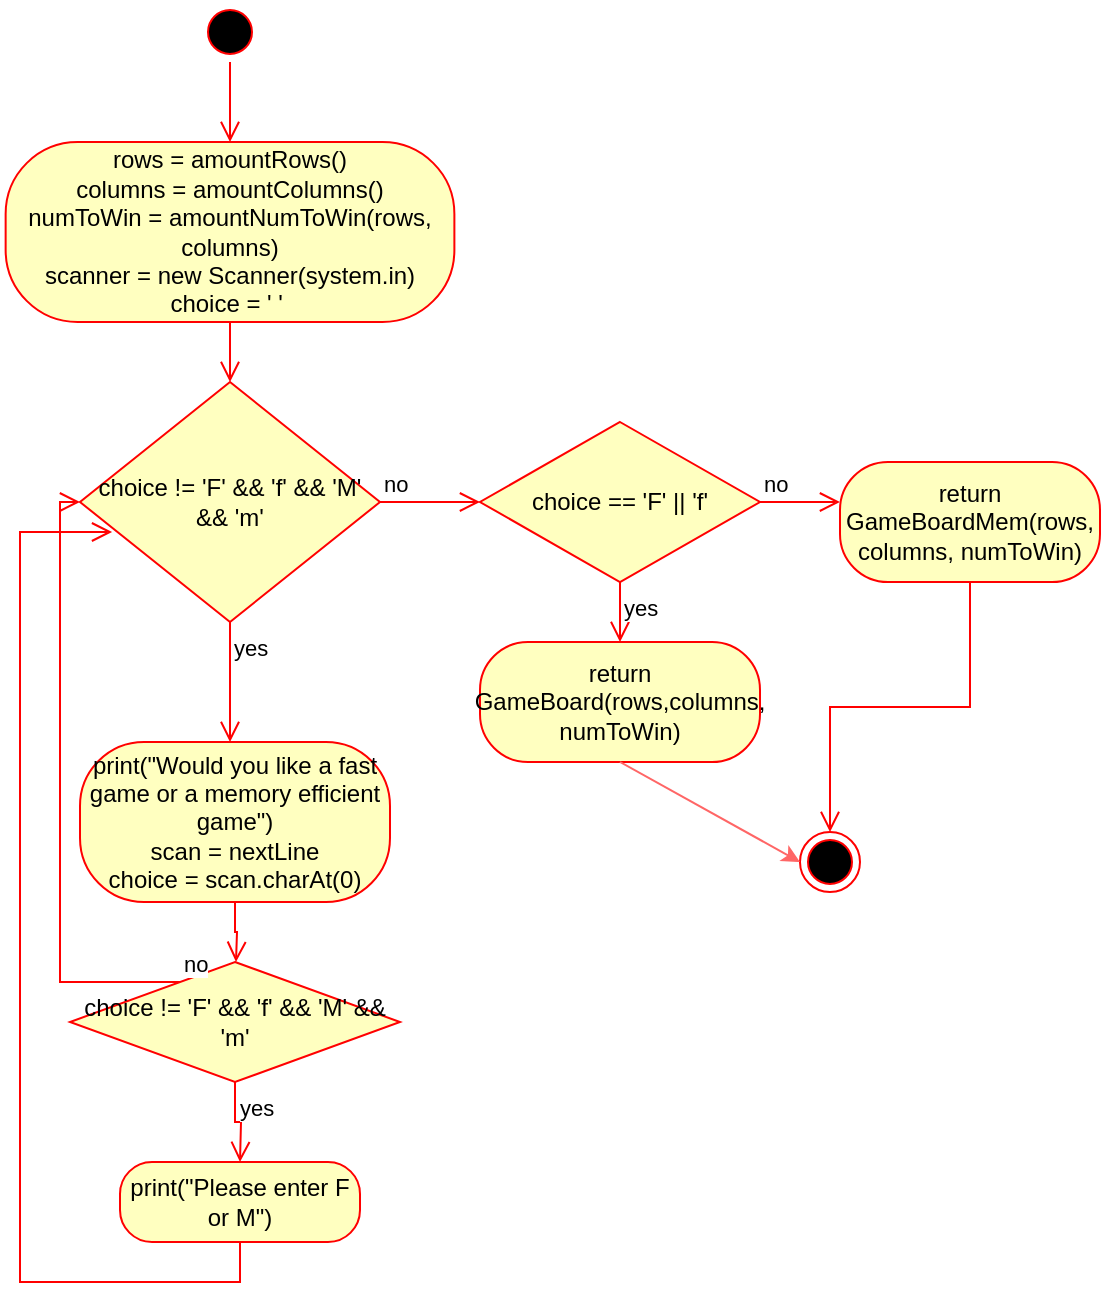 <mxfile version="17.1.0" type="device"><diagram id="jPBXym_SUSfD0K9hYdLR" name="Page-1"><mxGraphModel dx="781" dy="1055" grid="1" gridSize="10" guides="1" tooltips="1" connect="1" arrows="1" fold="1" page="1" pageScale="1" pageWidth="850" pageHeight="1100" math="0" shadow="0"><root><mxCell id="0"/><mxCell id="1" parent="0"/><mxCell id="iOzVmmiL5BSeA40Cc9Bd-1" value="" style="ellipse;html=1;shape=startState;fillColor=#000000;strokeColor=#ff0000;" vertex="1" parent="1"><mxGeometry x="160" y="120" width="30" height="30" as="geometry"/></mxCell><mxCell id="iOzVmmiL5BSeA40Cc9Bd-2" value="" style="edgeStyle=orthogonalEdgeStyle;html=1;verticalAlign=bottom;endArrow=open;endSize=8;strokeColor=#ff0000;rounded=0;" edge="1" source="iOzVmmiL5BSeA40Cc9Bd-1" parent="1"><mxGeometry relative="1" as="geometry"><mxPoint x="175" y="190" as="targetPoint"/></mxGeometry></mxCell><mxCell id="iOzVmmiL5BSeA40Cc9Bd-3" value="rows = amountRows()&lt;br&gt;columns = amountColumns()&lt;br&gt;numToWin = amountNumToWin(rows, columns)&lt;br&gt;scanner = new Scanner(system.in)&lt;br&gt;choice = ' '&amp;nbsp;" style="rounded=1;whiteSpace=wrap;html=1;arcSize=40;fontColor=#000000;fillColor=#ffffc0;strokeColor=#ff0000;" vertex="1" parent="1"><mxGeometry x="62.82" y="190" width="224.37" height="90" as="geometry"/></mxCell><mxCell id="iOzVmmiL5BSeA40Cc9Bd-4" value="" style="edgeStyle=orthogonalEdgeStyle;html=1;verticalAlign=bottom;endArrow=open;endSize=8;strokeColor=#ff0000;rounded=0;" edge="1" source="iOzVmmiL5BSeA40Cc9Bd-3" parent="1"><mxGeometry relative="1" as="geometry"><mxPoint x="175" y="310" as="targetPoint"/></mxGeometry></mxCell><mxCell id="iOzVmmiL5BSeA40Cc9Bd-5" value="choice != 'F' &amp;amp;&amp;amp; 'f' &amp;amp;&amp;amp; 'M' &amp;amp;&amp;amp; 'm'" style="rhombus;whiteSpace=wrap;html=1;fillColor=#ffffc0;strokeColor=#ff0000;" vertex="1" parent="1"><mxGeometry x="100" y="310" width="150" height="120" as="geometry"/></mxCell><mxCell id="iOzVmmiL5BSeA40Cc9Bd-6" value="no" style="edgeStyle=orthogonalEdgeStyle;html=1;align=left;verticalAlign=bottom;endArrow=open;endSize=8;strokeColor=#ff0000;rounded=0;" edge="1" source="iOzVmmiL5BSeA40Cc9Bd-5" parent="1"><mxGeometry x="-1" relative="1" as="geometry"><mxPoint x="300" y="370" as="targetPoint"/></mxGeometry></mxCell><mxCell id="iOzVmmiL5BSeA40Cc9Bd-7" value="yes" style="edgeStyle=orthogonalEdgeStyle;html=1;align=left;verticalAlign=top;endArrow=open;endSize=8;strokeColor=#ff0000;rounded=0;" edge="1" source="iOzVmmiL5BSeA40Cc9Bd-5" parent="1"><mxGeometry x="-1" relative="1" as="geometry"><mxPoint x="175" y="490" as="targetPoint"/><Array as="points"><mxPoint x="175" y="410"/><mxPoint x="175" y="410"/></Array></mxGeometry></mxCell><mxCell id="iOzVmmiL5BSeA40Cc9Bd-8" value="print(&quot;Would you like a fast game or a memory efficient game&quot;)&lt;br&gt;scan = nextLine&lt;br&gt;choice = scan.charAt(0)" style="rounded=1;whiteSpace=wrap;html=1;arcSize=40;fontColor=#000000;fillColor=#ffffc0;strokeColor=#ff0000;" vertex="1" parent="1"><mxGeometry x="100" y="490" width="155" height="80" as="geometry"/></mxCell><mxCell id="iOzVmmiL5BSeA40Cc9Bd-9" value="" style="edgeStyle=orthogonalEdgeStyle;html=1;verticalAlign=bottom;endArrow=open;endSize=8;strokeColor=#ff0000;rounded=0;" edge="1" source="iOzVmmiL5BSeA40Cc9Bd-8" parent="1"><mxGeometry relative="1" as="geometry"><mxPoint x="178" y="600" as="targetPoint"/></mxGeometry></mxCell><mxCell id="iOzVmmiL5BSeA40Cc9Bd-10" value="choice != 'F' &amp;amp;&amp;amp; 'f' &amp;amp;&amp;amp; 'M' &amp;amp;&amp;amp; 'm'" style="rhombus;whiteSpace=wrap;html=1;fillColor=#ffffc0;strokeColor=#ff0000;" vertex="1" parent="1"><mxGeometry x="95" y="600" width="165" height="60" as="geometry"/></mxCell><mxCell id="iOzVmmiL5BSeA40Cc9Bd-11" value="no" style="edgeStyle=orthogonalEdgeStyle;html=1;align=left;verticalAlign=bottom;endArrow=open;endSize=8;strokeColor=#ff0000;rounded=0;entryX=0;entryY=0.5;entryDx=0;entryDy=0;" edge="1" source="iOzVmmiL5BSeA40Cc9Bd-10" parent="1" target="iOzVmmiL5BSeA40Cc9Bd-5"><mxGeometry x="-1" relative="1" as="geometry"><mxPoint x="320" y="620" as="targetPoint"/><Array as="points"><mxPoint x="90" y="610"/><mxPoint x="90" y="370"/></Array></mxGeometry></mxCell><mxCell id="iOzVmmiL5BSeA40Cc9Bd-12" value="yes" style="edgeStyle=orthogonalEdgeStyle;html=1;align=left;verticalAlign=top;endArrow=open;endSize=8;strokeColor=#ff0000;rounded=0;" edge="1" source="iOzVmmiL5BSeA40Cc9Bd-10" parent="1"><mxGeometry x="-1" relative="1" as="geometry"><mxPoint x="180" y="700" as="targetPoint"/></mxGeometry></mxCell><mxCell id="iOzVmmiL5BSeA40Cc9Bd-13" value="print(&quot;Please enter F or M&quot;)" style="rounded=1;whiteSpace=wrap;html=1;arcSize=40;fontColor=#000000;fillColor=#ffffc0;strokeColor=#ff0000;" vertex="1" parent="1"><mxGeometry x="120" y="700" width="120" height="40" as="geometry"/></mxCell><mxCell id="iOzVmmiL5BSeA40Cc9Bd-14" value="" style="edgeStyle=orthogonalEdgeStyle;html=1;verticalAlign=bottom;endArrow=open;endSize=8;strokeColor=#ff0000;rounded=0;entryX=0.107;entryY=0.625;entryDx=0;entryDy=0;entryPerimeter=0;" edge="1" source="iOzVmmiL5BSeA40Cc9Bd-13" parent="1" target="iOzVmmiL5BSeA40Cc9Bd-5"><mxGeometry relative="1" as="geometry"><mxPoint x="180" y="800" as="targetPoint"/><Array as="points"><mxPoint x="180" y="760"/><mxPoint x="70" y="760"/><mxPoint x="70" y="385"/></Array></mxGeometry></mxCell><mxCell id="iOzVmmiL5BSeA40Cc9Bd-15" value="choice == 'F' || 'f'" style="rhombus;whiteSpace=wrap;html=1;fillColor=#ffffc0;strokeColor=#ff0000;" vertex="1" parent="1"><mxGeometry x="300" y="330" width="140" height="80" as="geometry"/></mxCell><mxCell id="iOzVmmiL5BSeA40Cc9Bd-16" value="no" style="edgeStyle=orthogonalEdgeStyle;html=1;align=left;verticalAlign=bottom;endArrow=open;endSize=8;strokeColor=#ff0000;rounded=0;" edge="1" source="iOzVmmiL5BSeA40Cc9Bd-15" parent="1"><mxGeometry x="-1" relative="1" as="geometry"><mxPoint x="480" y="370" as="targetPoint"/></mxGeometry></mxCell><mxCell id="iOzVmmiL5BSeA40Cc9Bd-17" value="yes" style="edgeStyle=orthogonalEdgeStyle;html=1;align=left;verticalAlign=top;endArrow=open;endSize=8;strokeColor=#ff0000;rounded=0;" edge="1" source="iOzVmmiL5BSeA40Cc9Bd-15" parent="1" target="iOzVmmiL5BSeA40Cc9Bd-18"><mxGeometry x="-1" relative="1" as="geometry"><mxPoint x="370" y="450" as="targetPoint"/></mxGeometry></mxCell><mxCell id="iOzVmmiL5BSeA40Cc9Bd-18" value="return GameBoard(rows,columns, numToWin)" style="rounded=1;whiteSpace=wrap;html=1;arcSize=40;fontColor=#000000;fillColor=#ffffc0;strokeColor=#ff0000;" vertex="1" parent="1"><mxGeometry x="300" y="440" width="140" height="60" as="geometry"/></mxCell><mxCell id="iOzVmmiL5BSeA40Cc9Bd-19" value="" style="ellipse;html=1;shape=endState;fillColor=#000000;strokeColor=#ff0000;" vertex="1" parent="1"><mxGeometry x="460" y="535" width="30" height="30" as="geometry"/></mxCell><mxCell id="iOzVmmiL5BSeA40Cc9Bd-20" value="" style="endArrow=classic;html=1;rounded=0;entryX=0;entryY=0.5;entryDx=0;entryDy=0;exitX=0.5;exitY=1;exitDx=0;exitDy=0;strokeColor=#FF6666;" edge="1" parent="1" source="iOzVmmiL5BSeA40Cc9Bd-18" target="iOzVmmiL5BSeA40Cc9Bd-19"><mxGeometry width="50" height="50" relative="1" as="geometry"><mxPoint x="380" y="440" as="sourcePoint"/><mxPoint x="430" y="390" as="targetPoint"/></mxGeometry></mxCell><mxCell id="iOzVmmiL5BSeA40Cc9Bd-21" value="return GameBoardMem(rows, columns, numToWin)" style="rounded=1;whiteSpace=wrap;html=1;arcSize=40;fontColor=#000000;fillColor=#ffffc0;strokeColor=#ff0000;" vertex="1" parent="1"><mxGeometry x="480" y="350" width="130" height="60" as="geometry"/></mxCell><mxCell id="iOzVmmiL5BSeA40Cc9Bd-22" value="" style="edgeStyle=orthogonalEdgeStyle;html=1;verticalAlign=bottom;endArrow=open;endSize=8;strokeColor=#ff0000;rounded=0;entryX=0.5;entryY=0;entryDx=0;entryDy=0;" edge="1" source="iOzVmmiL5BSeA40Cc9Bd-21" parent="1" target="iOzVmmiL5BSeA40Cc9Bd-19"><mxGeometry relative="1" as="geometry"><mxPoint x="540" y="450" as="targetPoint"/></mxGeometry></mxCell></root></mxGraphModel></diagram></mxfile>